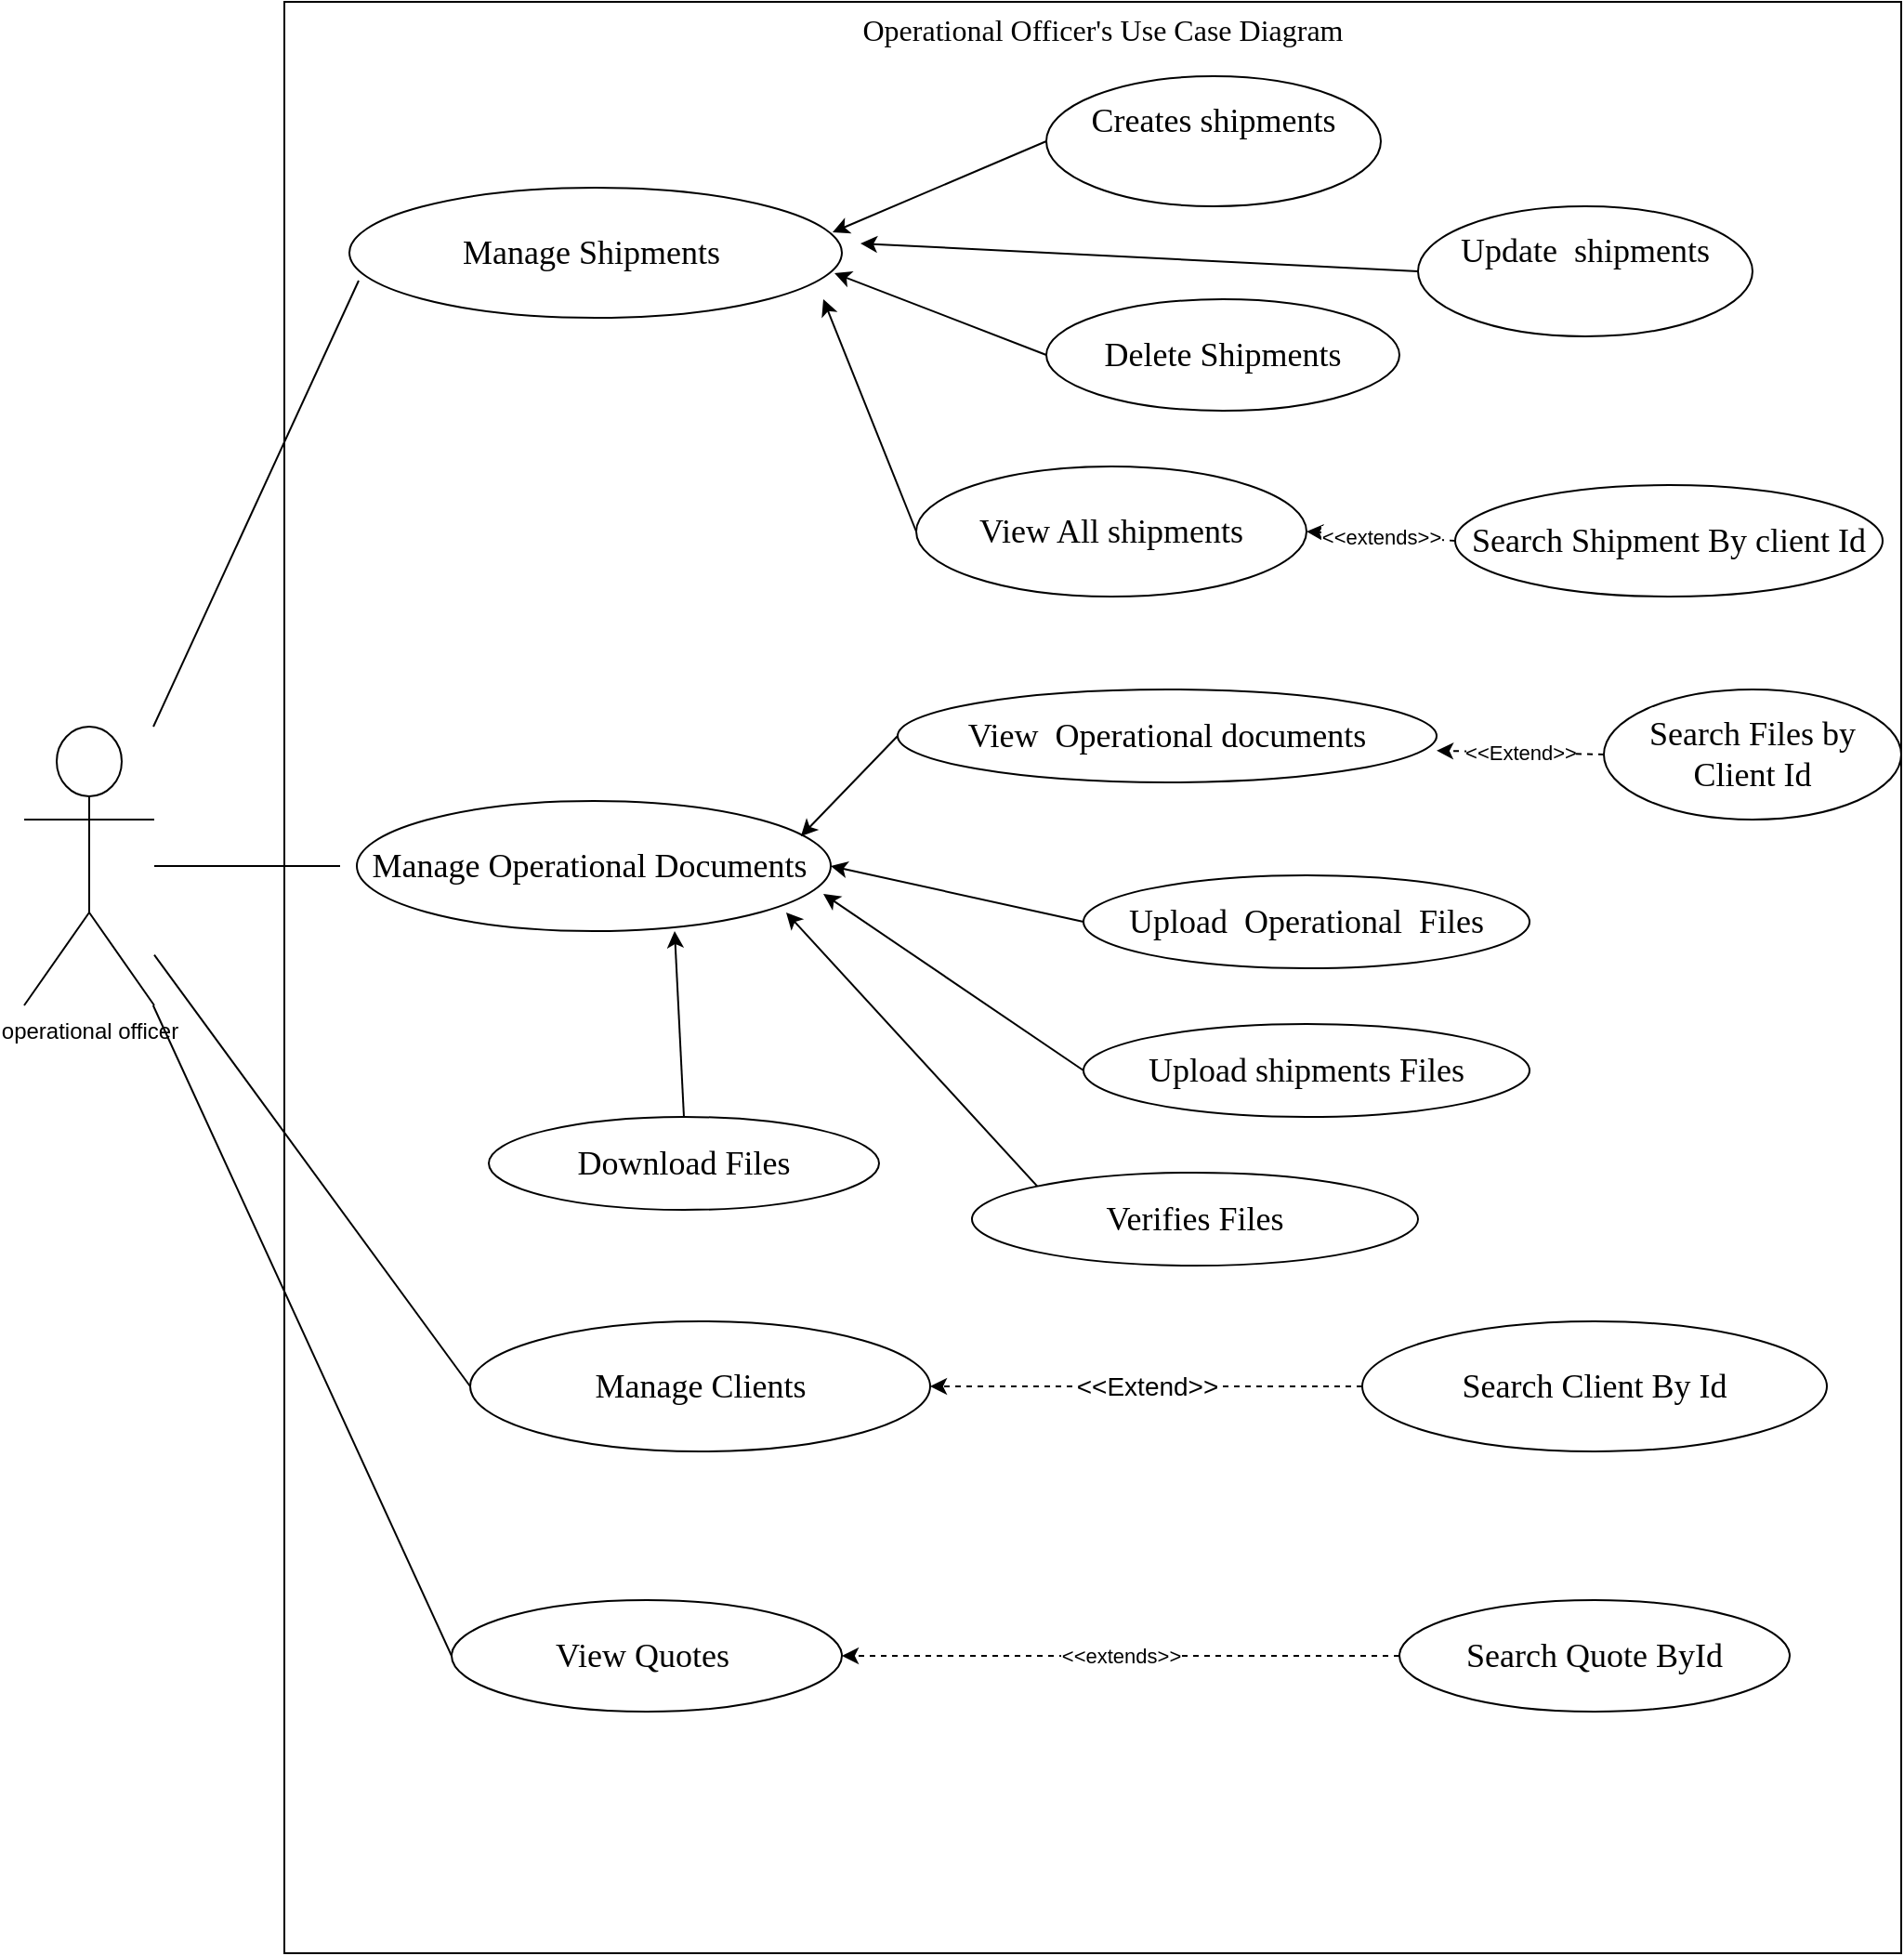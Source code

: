 <mxfile>
    <diagram id="4gOQ04ay8xYnOTfYdAjp" name="Page-1">
        <mxGraphModel dx="1613" dy="916" grid="1" gridSize="10" guides="1" tooltips="1" connect="1" arrows="1" fold="1" page="1" pageScale="1" pageWidth="850" pageHeight="1100" math="0" shadow="0">
            <root>
                <mxCell id="0"/>
                <mxCell id="1" parent="0"/>
                <mxCell id="3" value="" style="rounded=0;whiteSpace=wrap;html=1;movable=1;resizable=1;rotatable=1;deletable=1;editable=1;locked=0;connectable=1;" parent="1" vertex="1">
                    <mxGeometry x="160" y="30" width="870" height="1050" as="geometry"/>
                </mxCell>
                <mxCell id="2" value="operational officer" style="shape=umlActor;verticalLabelPosition=bottom;verticalAlign=top;html=1;outlineConnect=0;" parent="1" vertex="1">
                    <mxGeometry x="20" y="420" width="70" height="150" as="geometry"/>
                </mxCell>
                <mxCell id="4" value="Manage Shipments&amp;nbsp;" style="ellipse;whiteSpace=wrap;html=1;fontFamily=Times New Roman;fontSize=18;" parent="1" vertex="1">
                    <mxGeometry x="195" y="130" width="265" height="70" as="geometry"/>
                </mxCell>
                <mxCell id="6" value="Manage Operational Documents&amp;nbsp;" style="ellipse;whiteSpace=wrap;html=1;fontFamily=Times New Roman;fontSize=18;" parent="1" vertex="1">
                    <mxGeometry x="199" y="460" width="255" height="70" as="geometry"/>
                </mxCell>
                <mxCell id="7" value="View Quotes&amp;nbsp;" style="ellipse;whiteSpace=wrap;html=1;fontFamily=Times New Roman;fontSize=18;" parent="1" vertex="1">
                    <mxGeometry x="250" y="890" width="210" height="60" as="geometry"/>
                </mxCell>
                <mxCell id="11" value="&lt;div&gt;&lt;font color=&quot;#000000&quot;&gt;Creates shipments&lt;/font&gt;&lt;/div&gt;&lt;div&gt;&lt;br&gt;&lt;/div&gt;" style="ellipse;whiteSpace=wrap;html=1;fontFamily=Times New Roman;fontSize=18;" parent="1" vertex="1">
                    <mxGeometry x="570" y="70" width="180" height="70" as="geometry"/>
                </mxCell>
                <mxCell id="14" value="Delete Shipments" style="ellipse;whiteSpace=wrap;html=1;fontFamily=Times New Roman;fontSize=18;" parent="1" vertex="1">
                    <mxGeometry x="570" y="190" width="190" height="60" as="geometry"/>
                </mxCell>
                <mxCell id="53" style="edgeStyle=none;html=1;exitX=0;exitY=0.5;exitDx=0;exitDy=0;" edge="1" parent="1" source="15">
                    <mxGeometry relative="1" as="geometry">
                        <mxPoint x="450" y="190" as="targetPoint"/>
                    </mxGeometry>
                </mxCell>
                <mxCell id="15" value="View All shipments" style="ellipse;whiteSpace=wrap;html=1;fontFamily=Times New Roman;fontSize=18;" parent="1" vertex="1">
                    <mxGeometry x="500" y="280" width="210" height="70" as="geometry"/>
                </mxCell>
                <mxCell id="65" value="&amp;lt;&amp;lt;extends&amp;gt;&amp;gt;" style="edgeStyle=none;html=1;exitX=0;exitY=0.5;exitDx=0;exitDy=0;entryX=1;entryY=0.5;entryDx=0;entryDy=0;dashed=1;" edge="1" parent="1" source="16" target="15">
                    <mxGeometry relative="1" as="geometry"/>
                </mxCell>
                <mxCell id="16" value="Search Shipment By client Id" style="ellipse;whiteSpace=wrap;html=1;fontFamily=Times New Roman;fontSize=18;" parent="1" vertex="1">
                    <mxGeometry x="790" y="290" width="230" height="60" as="geometry"/>
                </mxCell>
                <mxCell id="18" value="View&amp;nbsp; Operational documents" style="ellipse;whiteSpace=wrap;html=1;fontFamily=Times New Roman;fontSize=18;" parent="1" vertex="1">
                    <mxGeometry x="490" y="400" width="290" height="50" as="geometry"/>
                </mxCell>
                <mxCell id="63" style="edgeStyle=none;html=1;exitX=0;exitY=0;exitDx=0;exitDy=0;" edge="1" parent="1" source="19">
                    <mxGeometry relative="1" as="geometry">
                        <mxPoint x="430" y="520" as="targetPoint"/>
                    </mxGeometry>
                </mxCell>
                <mxCell id="19" value="Verifies Files" style="ellipse;whiteSpace=wrap;html=1;fontFamily=Times New Roman;fontSize=18;" parent="1" vertex="1">
                    <mxGeometry x="530" y="660" width="240" height="50" as="geometry"/>
                </mxCell>
                <mxCell id="61" style="edgeStyle=none;html=1;exitX=0;exitY=0.5;exitDx=0;exitDy=0;entryX=1;entryY=0.5;entryDx=0;entryDy=0;" edge="1" parent="1" source="20" target="6">
                    <mxGeometry relative="1" as="geometry"/>
                </mxCell>
                <mxCell id="20" value="Upload&amp;nbsp; Operational&amp;nbsp; Files" style="ellipse;whiteSpace=wrap;html=1;fontFamily=Times New Roman;fontSize=18;" parent="1" vertex="1">
                    <mxGeometry x="590" y="500" width="240" height="50" as="geometry"/>
                </mxCell>
                <mxCell id="62" style="edgeStyle=none;html=1;exitX=0;exitY=0.5;exitDx=0;exitDy=0;" edge="1" parent="1" source="21">
                    <mxGeometry relative="1" as="geometry">
                        <mxPoint x="450" y="510" as="targetPoint"/>
                    </mxGeometry>
                </mxCell>
                <mxCell id="21" value="Upload shipments Files" style="ellipse;whiteSpace=wrap;html=1;fontFamily=Times New Roman;fontSize=18;" parent="1" vertex="1">
                    <mxGeometry x="590" y="580" width="240" height="50" as="geometry"/>
                </mxCell>
                <mxCell id="64" style="edgeStyle=none;html=1;exitX=0.5;exitY=0;exitDx=0;exitDy=0;" edge="1" parent="1" source="22">
                    <mxGeometry relative="1" as="geometry">
                        <mxPoint x="370" y="530" as="targetPoint"/>
                    </mxGeometry>
                </mxCell>
                <mxCell id="22" value="Download Files" style="ellipse;whiteSpace=wrap;html=1;fontFamily=Times New Roman;fontSize=18;" parent="1" vertex="1">
                    <mxGeometry x="270" y="630" width="210" height="50" as="geometry"/>
                </mxCell>
                <mxCell id="23" value="Search Files by Client Id" style="ellipse;whiteSpace=wrap;html=1;fontFamily=Times New Roman;fontSize=18;" parent="1" vertex="1">
                    <mxGeometry x="870" y="400" width="160" height="70" as="geometry"/>
                </mxCell>
                <mxCell id="57" value="&amp;lt;&amp;lt;extends&amp;gt;&amp;gt;" style="edgeStyle=none;html=1;exitX=0;exitY=0.5;exitDx=0;exitDy=0;dashed=1;entryX=1;entryY=0.5;entryDx=0;entryDy=0;" edge="1" parent="1" source="36" target="7">
                    <mxGeometry relative="1" as="geometry">
                        <mxPoint x="470" y="810" as="targetPoint"/>
                    </mxGeometry>
                </mxCell>
                <mxCell id="36" value="Search Quote ById" style="ellipse;whiteSpace=wrap;html=1;fontFamily=Times New Roman;fontSize=18;" parent="1" vertex="1">
                    <mxGeometry x="760" y="890" width="210" height="60" as="geometry"/>
                </mxCell>
                <mxCell id="38" value="Operational Officer&#39;s Use Case Diagram" style="text;html=1;align=center;verticalAlign=middle;resizable=0;points=[];autosize=1;strokeColor=none;fillColor=none;fontSize=16;fontFamily=Times New Roman;" parent="1" vertex="1">
                    <mxGeometry x="460" y="30" width="280" height="30" as="geometry"/>
                </mxCell>
                <mxCell id="44" value="&amp;lt;&amp;lt;Extend&amp;gt;&amp;gt;" style="edgeStyle=none;html=1;exitX=0;exitY=0.5;exitDx=0;exitDy=0;entryX=1;entryY=0.658;entryDx=0;entryDy=0;entryPerimeter=0;dashed=1;" parent="1" source="23" target="18" edge="1">
                    <mxGeometry relative="1" as="geometry"/>
                </mxCell>
                <mxCell id="51" style="edgeStyle=none;html=1;exitX=0;exitY=0.5;exitDx=0;exitDy=0;" edge="1" parent="1" source="46">
                    <mxGeometry relative="1" as="geometry">
                        <mxPoint x="470" y="160" as="targetPoint"/>
                    </mxGeometry>
                </mxCell>
                <mxCell id="46" value="&lt;div&gt;&lt;font color=&quot;#000000&quot;&gt;Update&amp;nbsp; shipments&lt;/font&gt;&lt;/div&gt;&lt;div&gt;&lt;br&gt;&lt;/div&gt;" style="ellipse;whiteSpace=wrap;html=1;fontFamily=Times New Roman;fontSize=18;align=center;" vertex="1" parent="1">
                    <mxGeometry x="770" y="140" width="180" height="70" as="geometry"/>
                </mxCell>
                <mxCell id="50" style="edgeStyle=none;html=1;exitX=0;exitY=0.5;exitDx=0;exitDy=0;entryX=0.981;entryY=0.343;entryDx=0;entryDy=0;entryPerimeter=0;" edge="1" parent="1" source="11" target="4">
                    <mxGeometry relative="1" as="geometry"/>
                </mxCell>
                <mxCell id="52" style="edgeStyle=none;html=1;exitX=0;exitY=0.5;exitDx=0;exitDy=0;entryX=0.985;entryY=0.657;entryDx=0;entryDy=0;entryPerimeter=0;" edge="1" parent="1" source="14" target="4">
                    <mxGeometry relative="1" as="geometry"/>
                </mxCell>
                <mxCell id="54" value="" style="endArrow=none;html=1;" edge="1" parent="1" source="2">
                    <mxGeometry width="50" height="50" relative="1" as="geometry">
                        <mxPoint x="150" y="240" as="sourcePoint"/>
                        <mxPoint x="200" y="180" as="targetPoint"/>
                    </mxGeometry>
                </mxCell>
                <mxCell id="55" value="" style="endArrow=none;html=1;" edge="1" parent="1" source="2">
                    <mxGeometry width="50" height="50" relative="1" as="geometry">
                        <mxPoint x="130" y="540" as="sourcePoint"/>
                        <mxPoint x="190" y="495" as="targetPoint"/>
                    </mxGeometry>
                </mxCell>
                <mxCell id="56" value="" style="endArrow=none;html=1;entryX=0;entryY=0.5;entryDx=0;entryDy=0;" edge="1" parent="1" source="2" target="68">
                    <mxGeometry width="50" height="50" relative="1" as="geometry">
                        <mxPoint x="190" y="820" as="sourcePoint"/>
                        <mxPoint x="260" y="810" as="targetPoint"/>
                    </mxGeometry>
                </mxCell>
                <mxCell id="58" style="edgeStyle=none;html=1;exitX=0;exitY=0.5;exitDx=0;exitDy=0;entryX=0.937;entryY=0.271;entryDx=0;entryDy=0;entryPerimeter=0;" edge="1" parent="1" source="18" target="6">
                    <mxGeometry relative="1" as="geometry"/>
                </mxCell>
                <mxCell id="67" value="" style="endArrow=none;html=1;entryX=0;entryY=0.5;entryDx=0;entryDy=0;" edge="1" parent="1" source="2" target="7">
                    <mxGeometry width="50" height="50" relative="1" as="geometry">
                        <mxPoint x="60" y="610" as="sourcePoint"/>
                        <mxPoint x="230" y="861" as="targetPoint"/>
                    </mxGeometry>
                </mxCell>
                <mxCell id="68" value="Manage Clients" style="ellipse;whiteSpace=wrap;html=1;fontFamily=Times New Roman;fontSize=18;" vertex="1" parent="1">
                    <mxGeometry x="260" y="740" width="247.5" height="70" as="geometry"/>
                </mxCell>
                <mxCell id="69" value="&lt;font style=&quot;font-size: 14px;&quot;&gt;&amp;lt;&amp;lt;Extend&amp;gt;&amp;gt;&lt;/font&gt;" style="edgeStyle=none;html=1;exitX=0;exitY=0.5;exitDx=0;exitDy=0;dashed=1;" edge="1" parent="1" source="70" target="68">
                    <mxGeometry relative="1" as="geometry">
                        <mxPoint x="525" y="775" as="targetPoint"/>
                    </mxGeometry>
                </mxCell>
                <mxCell id="70" value="Search Client By Id" style="ellipse;whiteSpace=wrap;html=1;fontFamily=Times New Roman;fontSize=18;" vertex="1" parent="1">
                    <mxGeometry x="740" y="740" width="250" height="70" as="geometry"/>
                </mxCell>
            </root>
        </mxGraphModel>
    </diagram>
</mxfile>
